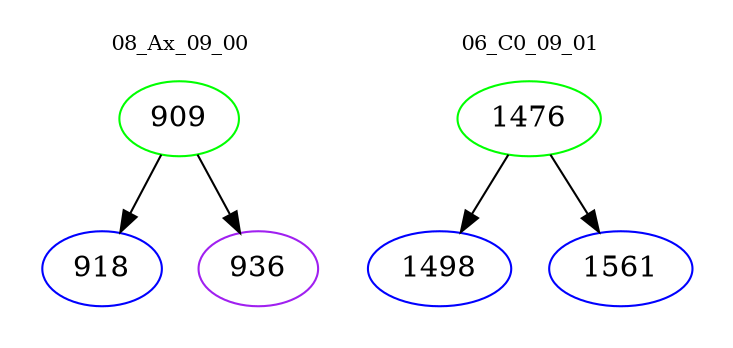 digraph{
subgraph cluster_0 {
color = white
label = "08_Ax_09_00";
fontsize=10;
T0_909 [label="909", color="green"]
T0_909 -> T0_918 [color="black"]
T0_918 [label="918", color="blue"]
T0_909 -> T0_936 [color="black"]
T0_936 [label="936", color="purple"]
}
subgraph cluster_1 {
color = white
label = "06_C0_09_01";
fontsize=10;
T1_1476 [label="1476", color="green"]
T1_1476 -> T1_1498 [color="black"]
T1_1498 [label="1498", color="blue"]
T1_1476 -> T1_1561 [color="black"]
T1_1561 [label="1561", color="blue"]
}
}
